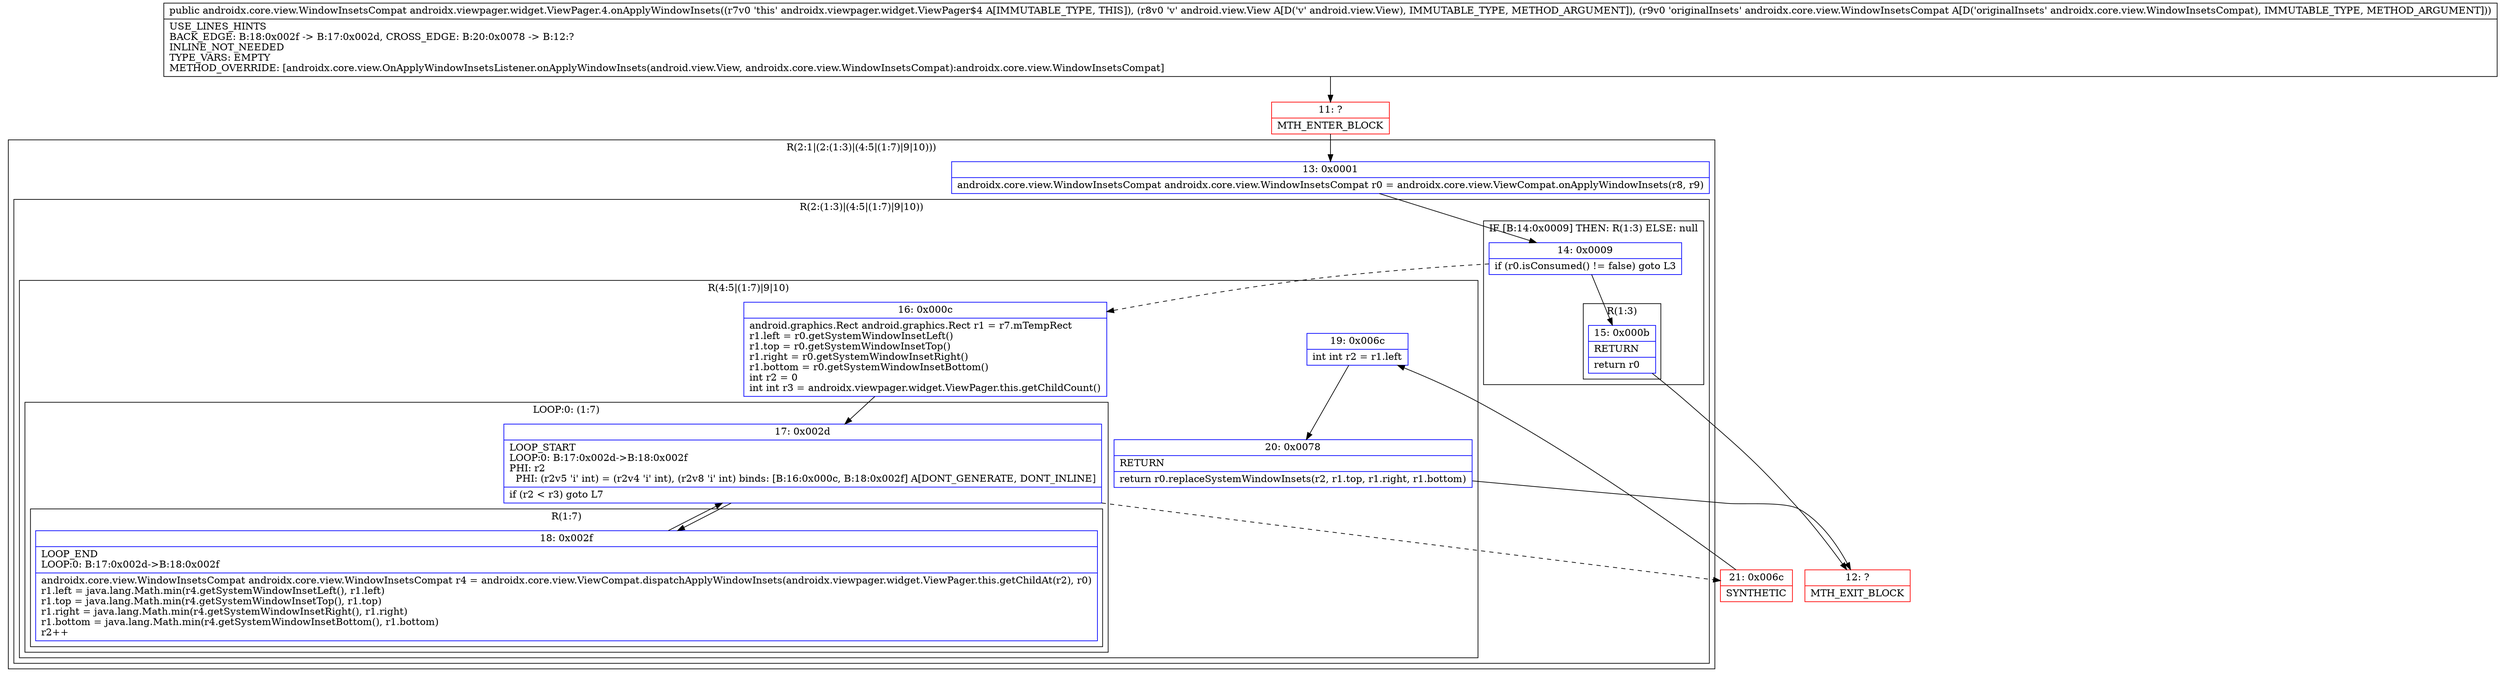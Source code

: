 digraph "CFG forandroidx.viewpager.widget.ViewPager.4.onApplyWindowInsets(Landroid\/view\/View;Landroidx\/core\/view\/WindowInsetsCompat;)Landroidx\/core\/view\/WindowInsetsCompat;" {
subgraph cluster_Region_1199324975 {
label = "R(2:1|(2:(1:3)|(4:5|(1:7)|9|10)))";
node [shape=record,color=blue];
Node_13 [shape=record,label="{13\:\ 0x0001|androidx.core.view.WindowInsetsCompat androidx.core.view.WindowInsetsCompat r0 = androidx.core.view.ViewCompat.onApplyWindowInsets(r8, r9)\l}"];
subgraph cluster_Region_348038192 {
label = "R(2:(1:3)|(4:5|(1:7)|9|10))";
node [shape=record,color=blue];
subgraph cluster_IfRegion_168285943 {
label = "IF [B:14:0x0009] THEN: R(1:3) ELSE: null";
node [shape=record,color=blue];
Node_14 [shape=record,label="{14\:\ 0x0009|if (r0.isConsumed() != false) goto L3\l}"];
subgraph cluster_Region_937375259 {
label = "R(1:3)";
node [shape=record,color=blue];
Node_15 [shape=record,label="{15\:\ 0x000b|RETURN\l|return r0\l}"];
}
}
subgraph cluster_Region_1547291536 {
label = "R(4:5|(1:7)|9|10)";
node [shape=record,color=blue];
Node_16 [shape=record,label="{16\:\ 0x000c|android.graphics.Rect android.graphics.Rect r1 = r7.mTempRect\lr1.left = r0.getSystemWindowInsetLeft()\lr1.top = r0.getSystemWindowInsetTop()\lr1.right = r0.getSystemWindowInsetRight()\lr1.bottom = r0.getSystemWindowInsetBottom()\lint r2 = 0\lint int r3 = androidx.viewpager.widget.ViewPager.this.getChildCount()\l}"];
subgraph cluster_LoopRegion_1310643125 {
label = "LOOP:0: (1:7)";
node [shape=record,color=blue];
Node_17 [shape=record,label="{17\:\ 0x002d|LOOP_START\lLOOP:0: B:17:0x002d\-\>B:18:0x002f\lPHI: r2 \l  PHI: (r2v5 'i' int) = (r2v4 'i' int), (r2v8 'i' int) binds: [B:16:0x000c, B:18:0x002f] A[DONT_GENERATE, DONT_INLINE]\l|if (r2 \< r3) goto L7\l}"];
subgraph cluster_Region_2056913535 {
label = "R(1:7)";
node [shape=record,color=blue];
Node_18 [shape=record,label="{18\:\ 0x002f|LOOP_END\lLOOP:0: B:17:0x002d\-\>B:18:0x002f\l|androidx.core.view.WindowInsetsCompat androidx.core.view.WindowInsetsCompat r4 = androidx.core.view.ViewCompat.dispatchApplyWindowInsets(androidx.viewpager.widget.ViewPager.this.getChildAt(r2), r0)\lr1.left = java.lang.Math.min(r4.getSystemWindowInsetLeft(), r1.left)\lr1.top = java.lang.Math.min(r4.getSystemWindowInsetTop(), r1.top)\lr1.right = java.lang.Math.min(r4.getSystemWindowInsetRight(), r1.right)\lr1.bottom = java.lang.Math.min(r4.getSystemWindowInsetBottom(), r1.bottom)\lr2++\l}"];
}
}
Node_19 [shape=record,label="{19\:\ 0x006c|int int r2 = r1.left\l}"];
Node_20 [shape=record,label="{20\:\ 0x0078|RETURN\l|return r0.replaceSystemWindowInsets(r2, r1.top, r1.right, r1.bottom)\l}"];
}
}
}
Node_11 [shape=record,color=red,label="{11\:\ ?|MTH_ENTER_BLOCK\l}"];
Node_12 [shape=record,color=red,label="{12\:\ ?|MTH_EXIT_BLOCK\l}"];
Node_21 [shape=record,color=red,label="{21\:\ 0x006c|SYNTHETIC\l}"];
MethodNode[shape=record,label="{public androidx.core.view.WindowInsetsCompat androidx.viewpager.widget.ViewPager.4.onApplyWindowInsets((r7v0 'this' androidx.viewpager.widget.ViewPager$4 A[IMMUTABLE_TYPE, THIS]), (r8v0 'v' android.view.View A[D('v' android.view.View), IMMUTABLE_TYPE, METHOD_ARGUMENT]), (r9v0 'originalInsets' androidx.core.view.WindowInsetsCompat A[D('originalInsets' androidx.core.view.WindowInsetsCompat), IMMUTABLE_TYPE, METHOD_ARGUMENT]))  | USE_LINES_HINTS\lBACK_EDGE: B:18:0x002f \-\> B:17:0x002d, CROSS_EDGE: B:20:0x0078 \-\> B:12:?\lINLINE_NOT_NEEDED\lTYPE_VARS: EMPTY\lMETHOD_OVERRIDE: [androidx.core.view.OnApplyWindowInsetsListener.onApplyWindowInsets(android.view.View, androidx.core.view.WindowInsetsCompat):androidx.core.view.WindowInsetsCompat]\l}"];
MethodNode -> Node_11;Node_13 -> Node_14;
Node_14 -> Node_15;
Node_14 -> Node_16[style=dashed];
Node_15 -> Node_12;
Node_16 -> Node_17;
Node_17 -> Node_18;
Node_17 -> Node_21[style=dashed];
Node_18 -> Node_17;
Node_19 -> Node_20;
Node_20 -> Node_12;
Node_11 -> Node_13;
Node_21 -> Node_19;
}

